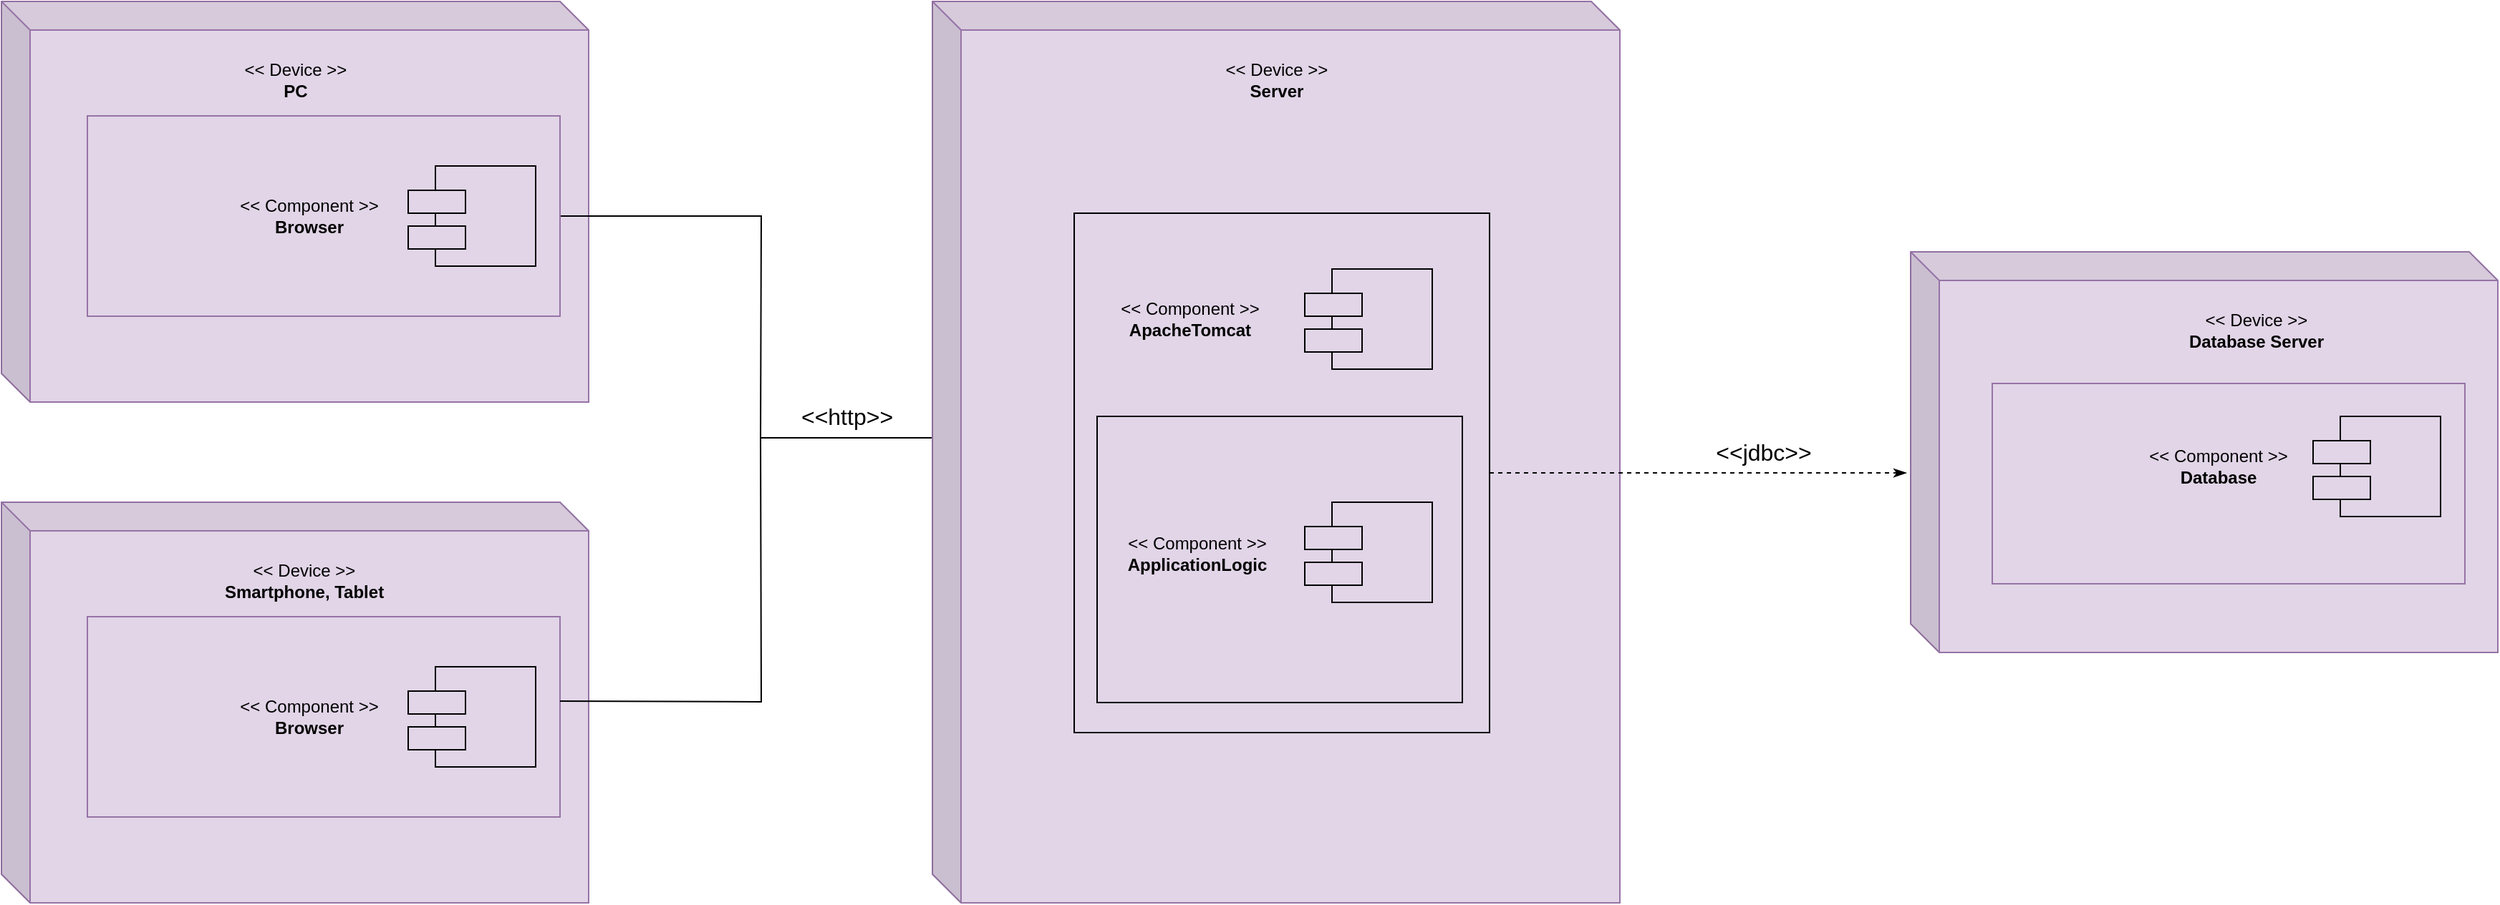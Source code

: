 <mxfile version="15.7.4" type="device"><diagram id="jdCQLN3DAR__wf8C_t0L" name="Page-1"><mxGraphModel dx="679" dy="324" grid="1" gridSize="10" guides="1" tooltips="1" connect="1" arrows="1" fold="1" page="1" pageScale="1" pageWidth="2339" pageHeight="3300" math="0" shadow="0"><root><mxCell id="0"/><mxCell id="1" parent="0"/><mxCell id="-udRyI1ickdSKWQvH5z3-1" value="&amp;lt;&amp;lt; Component &amp;gt;&amp;gt;&lt;br&gt;&lt;b&gt;Browser&lt;/b&gt;" style="shape=cube;whiteSpace=wrap;html=1;boundedLbl=1;backgroundOutline=1;darkOpacity=0.05;darkOpacity2=0.1;fillColor=#e1d5e7;strokeColor=#9673a6;" vertex="1" parent="1"><mxGeometry x="130" y="110" width="410" height="280" as="geometry"/></mxCell><mxCell id="-udRyI1ickdSKWQvH5z3-364" style="edgeStyle=orthogonalEdgeStyle;rounded=0;orthogonalLoop=1;jettySize=auto;html=1;endArrow=none;endFill=0;exitX=1;exitY=0.5;exitDx=0;exitDy=0;" edge="1" parent="1" source="-udRyI1ickdSKWQvH5z3-346"><mxGeometry relative="1" as="geometry"><mxPoint x="660" y="420" as="targetPoint"/></mxGeometry></mxCell><mxCell id="-udRyI1ickdSKWQvH5z3-346" value="" style="rounded=0;whiteSpace=wrap;html=1;fillColor=none;strokeColor=#9673a6;" vertex="1" parent="1"><mxGeometry x="190" y="190" width="330" height="140" as="geometry"/></mxCell><mxCell id="-udRyI1ickdSKWQvH5z3-347" value="" style="whiteSpace=wrap;html=1;aspect=fixed;fillColor=none;" vertex="1" parent="1"><mxGeometry x="433" y="225" width="70" height="70" as="geometry"/></mxCell><mxCell id="-udRyI1ickdSKWQvH5z3-350" value="" style="rounded=0;whiteSpace=wrap;html=1;fillColor=#e1d5e7;strokeColor=default;" vertex="1" parent="1"><mxGeometry x="414" y="267" width="40" height="16" as="geometry"/></mxCell><mxCell id="-udRyI1ickdSKWQvH5z3-351" value="" style="rounded=0;whiteSpace=wrap;html=1;fillColor=#e1d5e7;strokeColor=default;" vertex="1" parent="1"><mxGeometry x="414" y="242" width="40" height="16" as="geometry"/></mxCell><mxCell id="-udRyI1ickdSKWQvH5z3-352" value="&amp;lt;&amp;lt; Device &amp;gt;&amp;gt;&lt;br&gt;&lt;b&gt;PC&lt;/b&gt;" style="text;html=1;strokeColor=none;fillColor=none;align=center;verticalAlign=middle;whiteSpace=wrap;rounded=0;" vertex="1" parent="1"><mxGeometry x="287.5" y="150" width="95" height="30" as="geometry"/></mxCell><mxCell id="-udRyI1ickdSKWQvH5z3-354" value="&amp;lt;&amp;lt; Component &amp;gt;&amp;gt;&lt;br&gt;&lt;b&gt;Browser&lt;/b&gt;" style="shape=cube;whiteSpace=wrap;html=1;boundedLbl=1;backgroundOutline=1;darkOpacity=0.05;darkOpacity2=0.1;fillColor=#e1d5e7;strokeColor=#9673a6;" vertex="1" parent="1"><mxGeometry x="130" y="460" width="410" height="280" as="geometry"/></mxCell><mxCell id="-udRyI1ickdSKWQvH5z3-355" value="" style="rounded=0;whiteSpace=wrap;html=1;fillColor=none;strokeColor=#9673a6;" vertex="1" parent="1"><mxGeometry x="190" y="540" width="330" height="140" as="geometry"/></mxCell><mxCell id="-udRyI1ickdSKWQvH5z3-356" value="" style="whiteSpace=wrap;html=1;aspect=fixed;fillColor=none;" vertex="1" parent="1"><mxGeometry x="433" y="575" width="70" height="70" as="geometry"/></mxCell><mxCell id="-udRyI1ickdSKWQvH5z3-357" value="" style="rounded=0;whiteSpace=wrap;html=1;fillColor=#e1d5e7;strokeColor=default;" vertex="1" parent="1"><mxGeometry x="414" y="617" width="40" height="16" as="geometry"/></mxCell><mxCell id="-udRyI1ickdSKWQvH5z3-358" value="" style="rounded=0;whiteSpace=wrap;html=1;fillColor=#e1d5e7;strokeColor=default;" vertex="1" parent="1"><mxGeometry x="414" y="592" width="40" height="16" as="geometry"/></mxCell><mxCell id="-udRyI1ickdSKWQvH5z3-359" value="&amp;lt;&amp;lt; Device &amp;gt;&amp;gt;&lt;br&gt;&lt;b&gt;Smartphone, Tablet&lt;/b&gt;" style="text;html=1;strokeColor=none;fillColor=none;align=center;verticalAlign=middle;whiteSpace=wrap;rounded=0;" vertex="1" parent="1"><mxGeometry x="280" y="500" width="122.5" height="30" as="geometry"/></mxCell><mxCell id="-udRyI1ickdSKWQvH5z3-361" style="edgeStyle=orthogonalEdgeStyle;rounded=0;orthogonalLoop=1;jettySize=auto;html=1;exitX=0;exitY=0;exitDx=0;exitDy=305;exitPerimeter=0;endArrow=none;endFill=0;" edge="1" parent="1" source="-udRyI1ickdSKWQvH5z3-360"><mxGeometry relative="1" as="geometry"><mxPoint x="660" y="415" as="targetPoint"/></mxGeometry></mxCell><mxCell id="-udRyI1ickdSKWQvH5z3-360" value="" style="shape=cube;whiteSpace=wrap;html=1;boundedLbl=1;backgroundOutline=1;darkOpacity=0.05;darkOpacity2=0.1;fillColor=#e1d5e7;strokeColor=#9673a6;" vertex="1" parent="1"><mxGeometry x="780" y="110" width="480" height="630" as="geometry"/></mxCell><mxCell id="-udRyI1ickdSKWQvH5z3-366" value="&lt;font style=&quot;font-size: 16px&quot;&gt;&amp;lt;&amp;lt;http&amp;gt;&amp;gt;&lt;/font&gt;" style="text;html=1;align=center;verticalAlign=middle;resizable=0;points=[];autosize=1;strokeColor=none;fillColor=none;" vertex="1" parent="1"><mxGeometry x="680" y="390" width="80" height="20" as="geometry"/></mxCell><mxCell id="-udRyI1ickdSKWQvH5z3-367" value="&amp;lt;&amp;lt; Device &amp;gt;&amp;gt;&lt;br&gt;&lt;b&gt;Server&lt;/b&gt;" style="text;html=1;strokeColor=none;fillColor=none;align=center;verticalAlign=middle;whiteSpace=wrap;rounded=0;" vertex="1" parent="1"><mxGeometry x="972.5" y="150" width="95" height="30" as="geometry"/></mxCell><mxCell id="-udRyI1ickdSKWQvH5z3-386" style="edgeStyle=orthogonalEdgeStyle;rounded=0;orthogonalLoop=1;jettySize=auto;html=1;dashed=1;fontSize=16;startArrow=none;startFill=0;endArrow=classicThin;endFill=1;entryX=-0.007;entryY=0.552;entryDx=0;entryDy=0;entryPerimeter=0;" edge="1" parent="1" source="-udRyI1ickdSKWQvH5z3-368" target="-udRyI1ickdSKWQvH5z3-378"><mxGeometry relative="1" as="geometry"><mxPoint x="1450.0" y="380" as="targetPoint"/></mxGeometry></mxCell><mxCell id="-udRyI1ickdSKWQvH5z3-368" value="" style="rounded=0;whiteSpace=wrap;html=1;fontSize=16;fillColor=none;" vertex="1" parent="1"><mxGeometry x="879" y="258" width="290" height="363" as="geometry"/></mxCell><mxCell id="-udRyI1ickdSKWQvH5z3-369" value="" style="whiteSpace=wrap;html=1;aspect=fixed;fillColor=none;" vertex="1" parent="1"><mxGeometry x="1059" y="297" width="70" height="70" as="geometry"/></mxCell><mxCell id="-udRyI1ickdSKWQvH5z3-370" value="" style="rounded=0;whiteSpace=wrap;html=1;fillColor=#e1d5e7;strokeColor=#000000;" vertex="1" parent="1"><mxGeometry x="1040" y="339" width="40" height="16" as="geometry"/></mxCell><mxCell id="-udRyI1ickdSKWQvH5z3-371" value="" style="rounded=0;whiteSpace=wrap;html=1;fillColor=#e1d5e7;strokeColor=#000000;" vertex="1" parent="1"><mxGeometry x="1040" y="314" width="40" height="16" as="geometry"/></mxCell><mxCell id="-udRyI1ickdSKWQvH5z3-372" value="&amp;lt;&amp;lt; Component &amp;gt;&amp;gt;&lt;br&gt;&lt;b&gt;ApacheTomcat&lt;/b&gt;" style="text;html=1;strokeColor=none;fillColor=none;align=center;verticalAlign=middle;whiteSpace=wrap;rounded=0;" vertex="1" parent="1"><mxGeometry x="900" y="317" width="120" height="30" as="geometry"/></mxCell><mxCell id="-udRyI1ickdSKWQvH5z3-373" value="" style="rounded=0;whiteSpace=wrap;html=1;fontSize=16;strokeColor=#000000;fillColor=none;" vertex="1" parent="1"><mxGeometry x="895" y="400" width="255" height="200" as="geometry"/></mxCell><mxCell id="-udRyI1ickdSKWQvH5z3-374" value="" style="whiteSpace=wrap;html=1;aspect=fixed;fillColor=none;" vertex="1" parent="1"><mxGeometry x="1059" y="460" width="70" height="70" as="geometry"/></mxCell><mxCell id="-udRyI1ickdSKWQvH5z3-375" value="" style="rounded=0;whiteSpace=wrap;html=1;fillColor=#e1d5e7;strokeColor=#000000;" vertex="1" parent="1"><mxGeometry x="1040" y="502" width="40" height="16" as="geometry"/></mxCell><mxCell id="-udRyI1ickdSKWQvH5z3-376" value="" style="rounded=0;whiteSpace=wrap;html=1;fillColor=#e1d5e7;strokeColor=#000000;" vertex="1" parent="1"><mxGeometry x="1040" y="477" width="40" height="16" as="geometry"/></mxCell><mxCell id="-udRyI1ickdSKWQvH5z3-377" value="&amp;lt;&amp;lt; Component &amp;gt;&amp;gt;&lt;br&gt;&lt;b&gt;ApplicationLogic&lt;/b&gt;" style="text;html=1;strokeColor=none;fillColor=none;align=center;verticalAlign=middle;whiteSpace=wrap;rounded=0;" vertex="1" parent="1"><mxGeometry x="905" y="481" width="120" height="30" as="geometry"/></mxCell><mxCell id="-udRyI1ickdSKWQvH5z3-378" value="&amp;lt;&amp;lt; Component &amp;gt;&amp;gt;&lt;br&gt;&lt;b&gt;Database&lt;/b&gt;" style="shape=cube;whiteSpace=wrap;html=1;boundedLbl=1;backgroundOutline=1;darkOpacity=0.05;darkOpacity2=0.1;fillColor=#e1d5e7;strokeColor=#9673a6;" vertex="1" parent="1"><mxGeometry x="1463" y="285" width="410" height="280" as="geometry"/></mxCell><mxCell id="-udRyI1ickdSKWQvH5z3-379" value="" style="rounded=0;whiteSpace=wrap;html=1;fillColor=none;strokeColor=#9673a6;" vertex="1" parent="1"><mxGeometry x="1520" y="377" width="330" height="140" as="geometry"/></mxCell><mxCell id="-udRyI1ickdSKWQvH5z3-380" value="" style="whiteSpace=wrap;html=1;aspect=fixed;fillColor=none;" vertex="1" parent="1"><mxGeometry x="1763" y="400" width="70" height="70" as="geometry"/></mxCell><mxCell id="-udRyI1ickdSKWQvH5z3-381" value="" style="rounded=0;whiteSpace=wrap;html=1;fillColor=#e1d5e7;strokeColor=default;" vertex="1" parent="1"><mxGeometry x="1744" y="442" width="40" height="16" as="geometry"/></mxCell><mxCell id="-udRyI1ickdSKWQvH5z3-382" value="" style="rounded=0;whiteSpace=wrap;html=1;fillColor=#e1d5e7;strokeColor=default;" vertex="1" parent="1"><mxGeometry x="1744" y="417" width="40" height="16" as="geometry"/></mxCell><mxCell id="-udRyI1ickdSKWQvH5z3-383" value="&amp;lt;&amp;lt; Device &amp;gt;&amp;gt;&lt;br&gt;&lt;b&gt;Database Server&lt;/b&gt;" style="text;html=1;strokeColor=none;fillColor=none;align=center;verticalAlign=middle;whiteSpace=wrap;rounded=0;" vertex="1" parent="1"><mxGeometry x="1649" y="325" width="111" height="30" as="geometry"/></mxCell><mxCell id="-udRyI1ickdSKWQvH5z3-387" value="&lt;font style=&quot;font-size: 16px&quot;&gt;&amp;lt;&amp;lt;jdbc&amp;gt;&amp;gt;&lt;/font&gt;" style="text;html=1;align=center;verticalAlign=middle;resizable=0;points=[];autosize=1;strokeColor=none;fillColor=none;" vertex="1" parent="1"><mxGeometry x="1320" y="415" width="80" height="20" as="geometry"/></mxCell><mxCell id="-udRyI1ickdSKWQvH5z3-365" style="edgeStyle=orthogonalEdgeStyle;rounded=0;orthogonalLoop=1;jettySize=auto;html=1;endArrow=none;endFill=0;" edge="1" parent="1"><mxGeometry relative="1" as="geometry"><mxPoint x="660" y="410" as="targetPoint"/><mxPoint x="520" y="599" as="sourcePoint"/></mxGeometry></mxCell></root></mxGraphModel></diagram></mxfile>